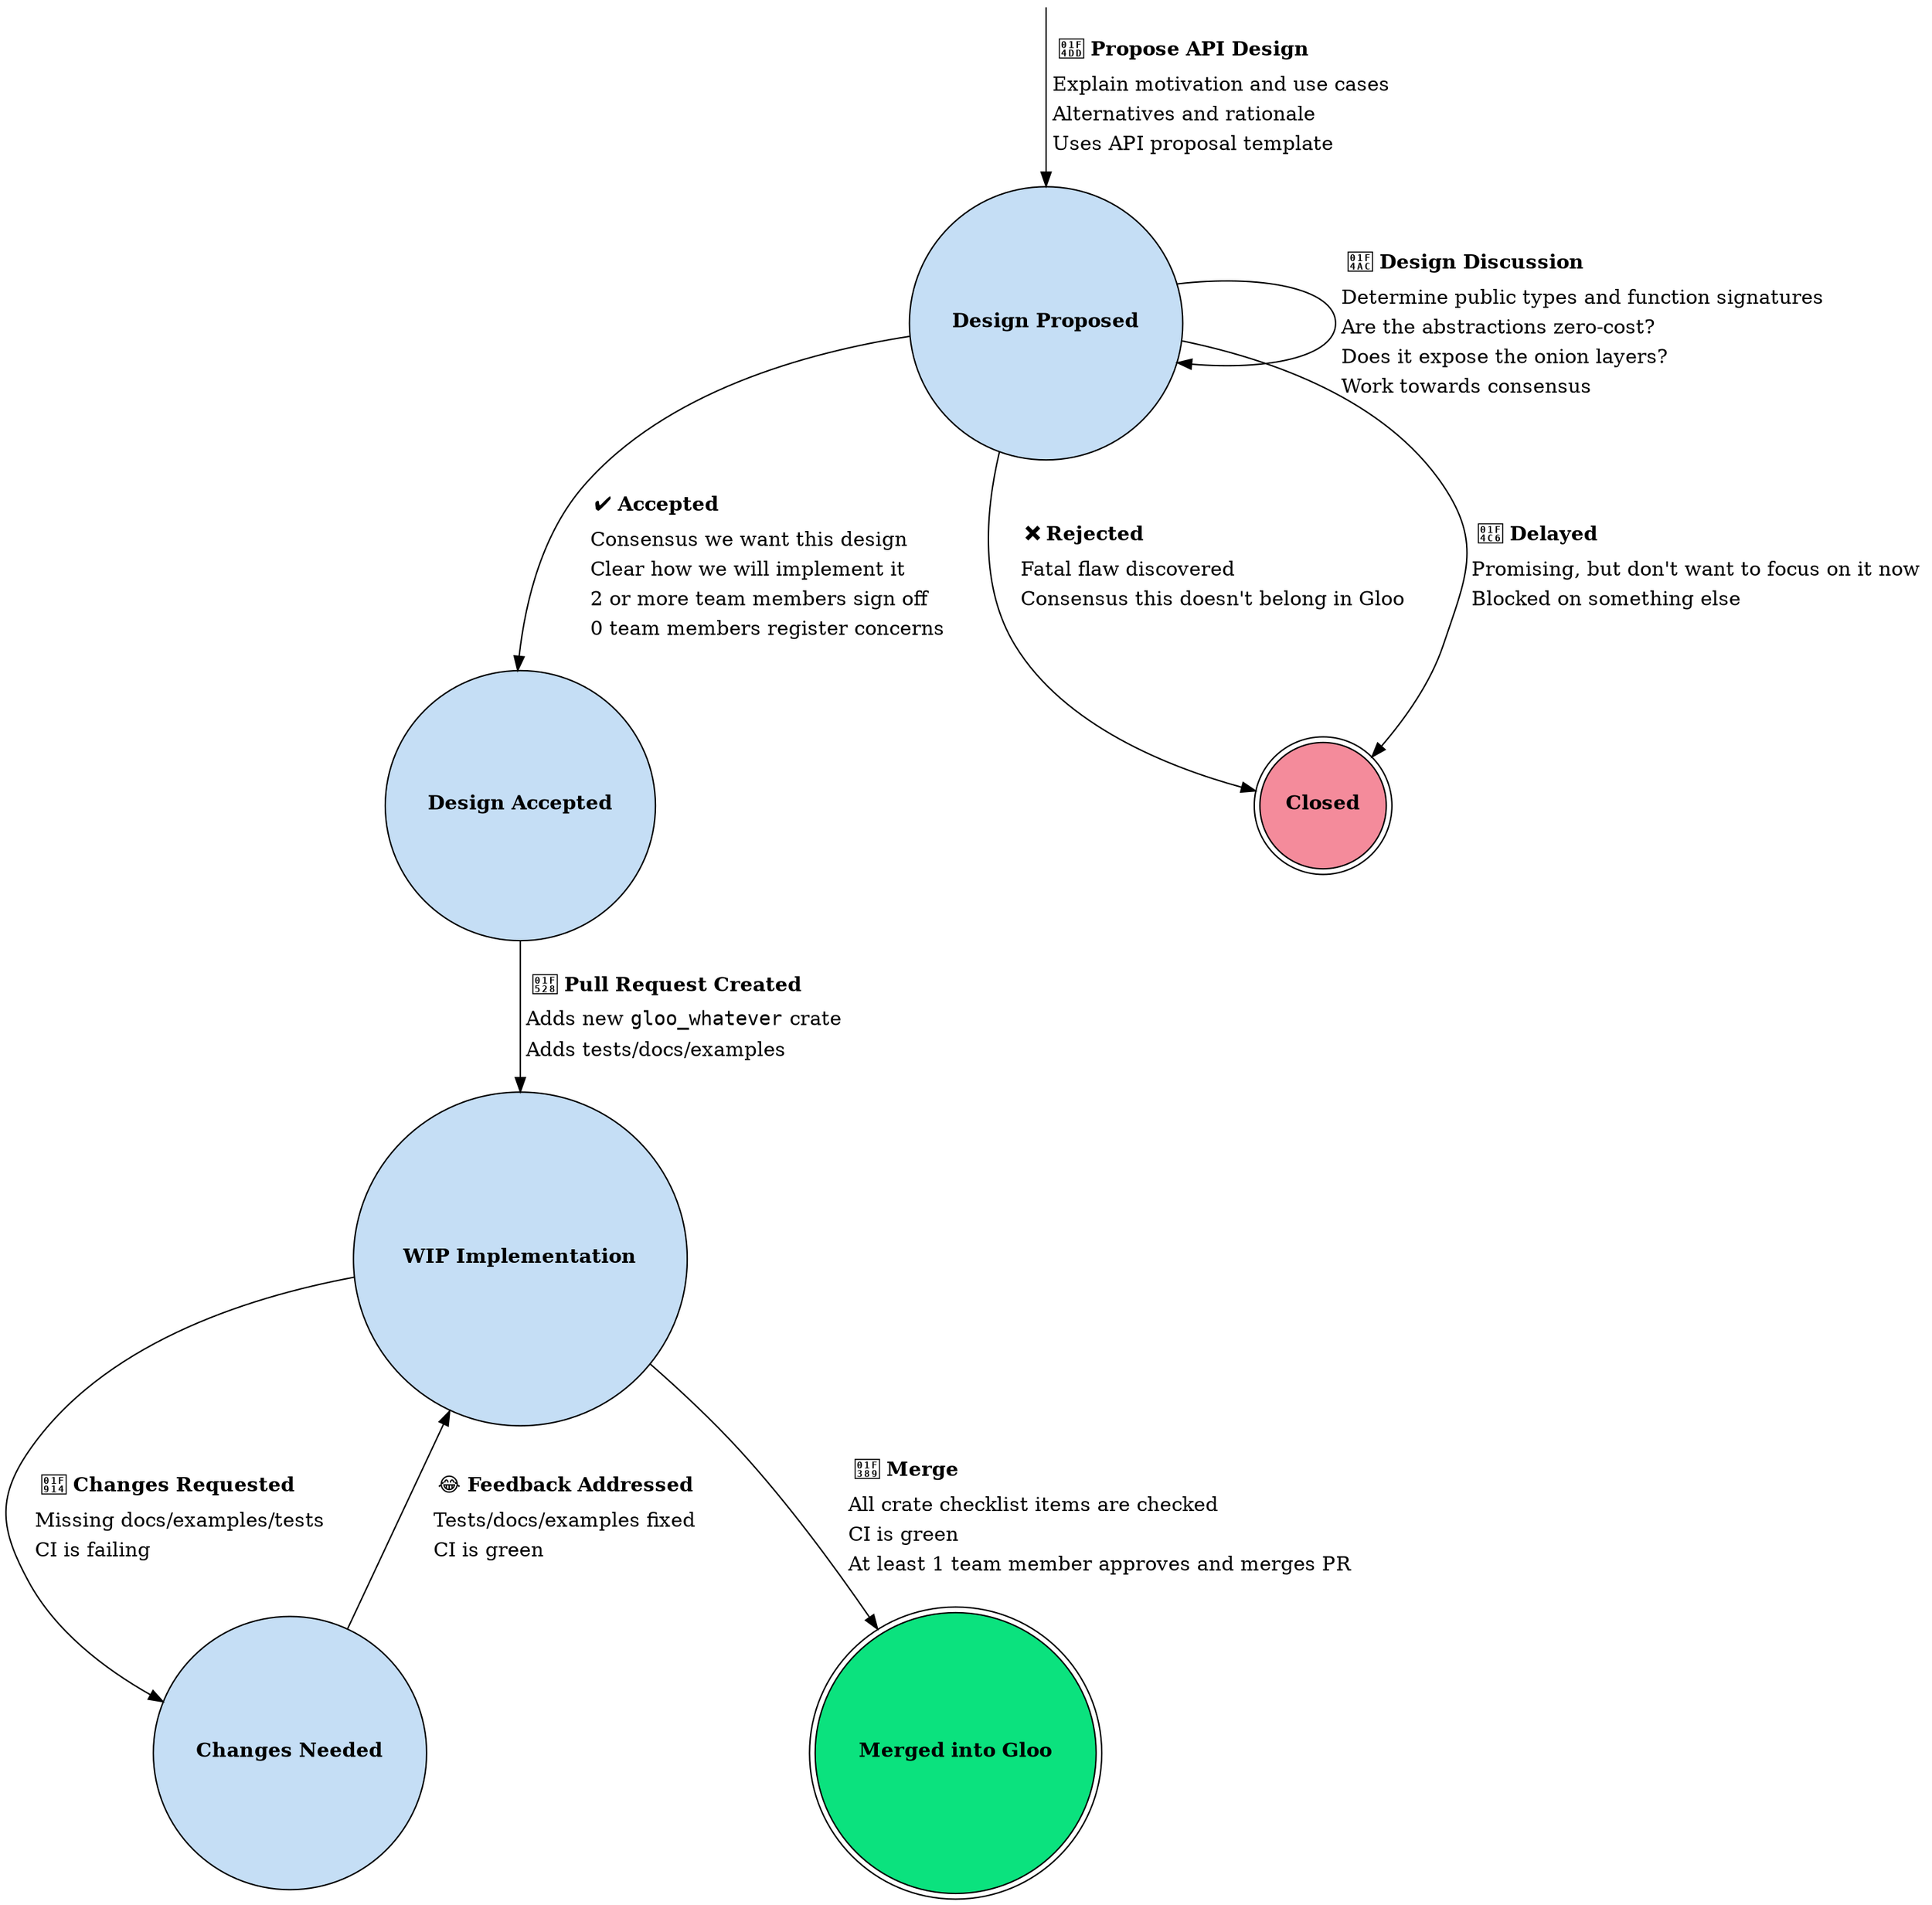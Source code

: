 // Re-render the PNG image with:
//
//     dot -Tpng new-design-workflow.dot -o new-design-workflow.png

digraph {
  nodesep = 1.5;

  // Nodes

  start [shape = "point", style = "invis", width = 0];
  proposed [label = <<b>Design Proposed</b>>, shape = "circle", style = "filled", fillcolor = "#c5def5"];
  accepted [label = <<b>Design Accepted</b>>, shape = "circle", style = "filled", fillcolor = "#c5def5"];
  closed [label = <<b>Closed</b>>, shape = "doublecircle", style = "filled", fillcolor = "#f48b9b"];

  wip_impl [label = <<b>WIP Implementation</b>>, shape = "circle", style = "filled", fillcolor = "#c5def5"];
  changes_needed [label = <<b>Changes Needed</b>>, shape = "circle", style = "filled", fillcolor = "#c5def5"];
  merged [label = <<b>Merged into Gloo</b>>, shape = "doublecircle", style = "filled", fillcolor = "#0be27e"];

  // Edges

  start -> proposed [label = <
    <table border="0">
      <tr><td align="left" cellpadding="5"><b>📝 Propose API Design</b></td></tr>
      <tr><td align="left">Explain motivation and use cases</td></tr>
      <tr><td align="left">Alternatives and rationale</td></tr>
      <tr><td align="left">Uses API proposal template</td></tr>
    </table>
  >];

  proposed -> proposed [label = <
    <table border="0">
      <tr><td align="left" cellpadding="5"><b>💬 Design Discussion</b></td></tr>
      <tr><td align="left">Determine public types and function signatures</td></tr>
      <tr><td align="left">Are the abstractions zero-cost?</td></tr>
      <tr><td align="left">Does it expose the onion layers?</td></tr>
      <tr><td align="left">Work towards consensus</td></tr>
    </table>
  >];

  proposed -> closed [label = <
    <table border="0">
      <tr><td align="left" cellpadding="5"><b>❌ Rejected</b></td></tr>
      <tr><td align="left">Fatal flaw discovered</td></tr>
      <tr><td align="left">Consensus this doesn't belong in Gloo</td></tr>
    </table>
  >];

  proposed -> closed [label = <
    <table border="0">
      <tr><td align="left" cellpadding="5"><b>📆 Delayed</b></td></tr>
      <tr><td align="left">Promising, but don't want to focus on it now</td></tr>
      <tr><td align="left">Blocked on something else</td></tr>
    </table>
  >];

  proposed -> accepted [label = <
    <table border="0">
      <tr><td align="left" cellpadding="5"><b>✔ Accepted</b></td></tr>
      <tr><td align="left">Consensus we want this design</td></tr>
      <tr><td align="left">Clear how we will implement it</td></tr>
      <tr><td align="left">2 or more team members sign off</td></tr>
      <tr><td align="left">0 team members register concerns</td></tr>
    </table>
  >];

  accepted -> wip_impl [label = <
    <table border="0">
      <tr><td align="left" cellpadding="5"><b>🔨 Pull Request Created</b></td></tr>
      <tr><td align="left">Adds new <font face="monospace">gloo_whatever</font> crate</td></tr>
      <tr><td align="left">Adds tests/docs/examples</td></tr>
    </table>
  >];

  wip_impl -> changes_needed [label = <
    <table border="0">
      <tr><td align="left" cellpadding="5"><b>🤔 Changes Requested</b></td></tr>
      <tr><td align="left">Missing docs/examples/tests</td></tr>
      <tr><td align="left">CI is failing</td></tr>
    </table>
  >];

  changes_needed -> wip_impl [label = <
    <table border="0">
      <tr><td align="left" cellpadding="5"><b>😂 Feedback Addressed</b></td></tr>
      <tr><td align="left">Tests/docs/examples fixed</td></tr>
      <tr><td align="left">CI is green</td></tr>
    </table>
  >];

  wip_impl -> merged [label = <
    <table border="0">
      <tr><td align="left" cellpadding="5"><b>🎉 Merge</b></td></tr>
      <tr><td align="left">All crate checklist items are checked</td></tr>
      <tr><td align="left">CI is green</td></tr>
      <tr><td align="left">At least 1 team member approves and merges PR</td></tr>
    </table>
  >];
}
